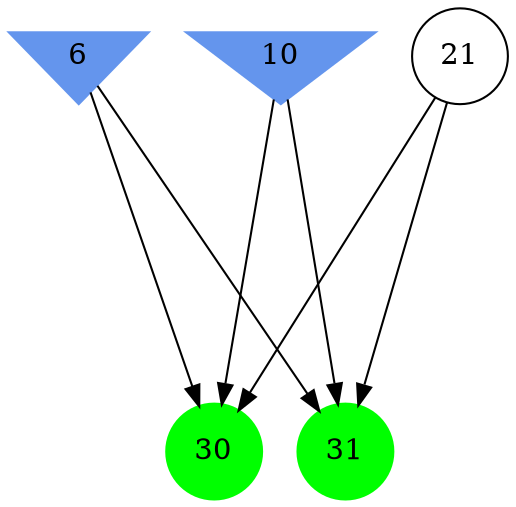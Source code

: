 digraph brain {
	ranksep=2.0;
	6 [shape=invtriangle,style=filled,color=cornflowerblue];
	10 [shape=invtriangle,style=filled,color=cornflowerblue];
	21 [shape=circle,color=black];
	30 [shape=circle,style=filled,color=green];
	31 [shape=circle,style=filled,color=green];
	6	->	31;
	6	->	30;
	10	->	31;
	10	->	30;
	21	->	31;
	21	->	30;
	{ rank=same; 6; 10; }
	{ rank=same; 21; }
	{ rank=same; 30; 31; }
}
